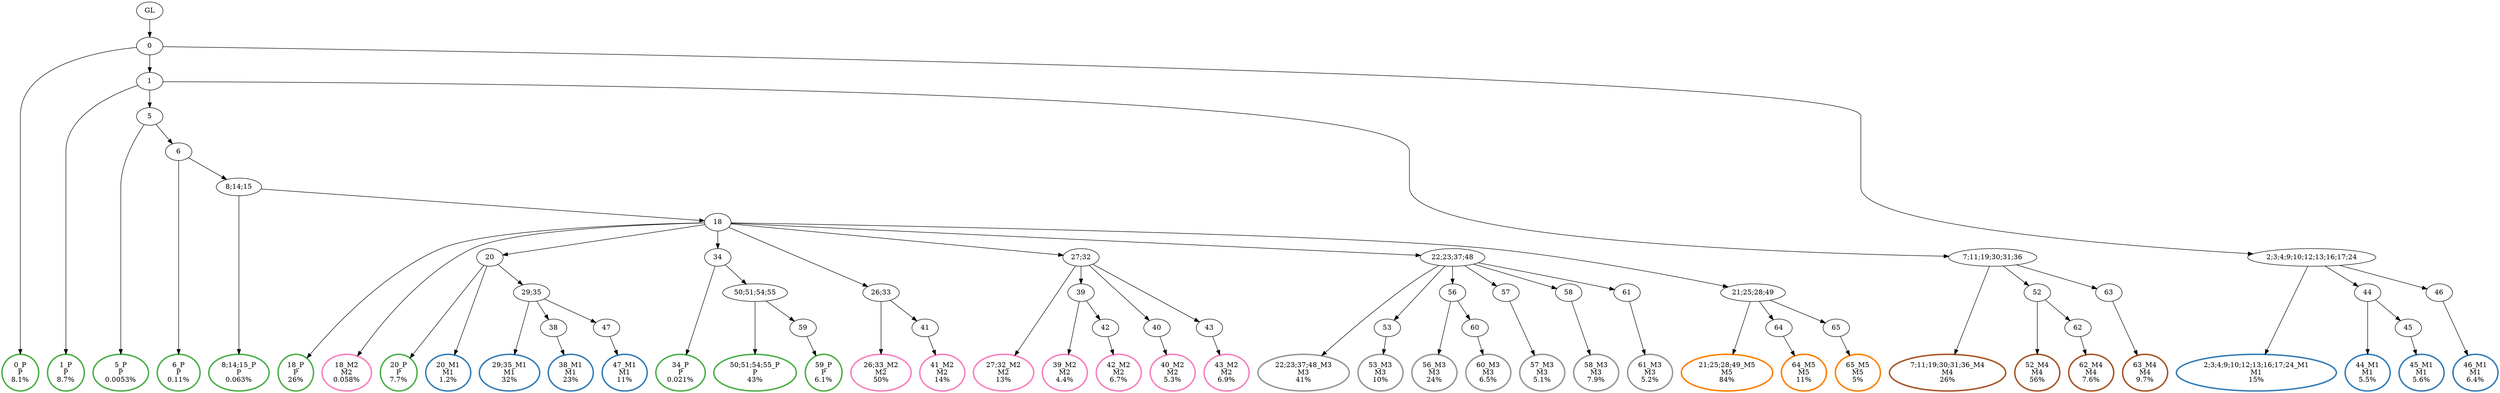 digraph T {
	{
		rank=same
		76 [penwidth=3,colorscheme=set19,color=3,label="0_P\nP\n8.1%"]
		74 [penwidth=3,colorscheme=set19,color=3,label="1_P\nP\n8.7%"]
		72 [penwidth=3,colorscheme=set19,color=3,label="5_P\nP\n0.0053%"]
		70 [penwidth=3,colorscheme=set19,color=3,label="6_P\nP\n0.11%"]
		68 [penwidth=3,colorscheme=set19,color=3,label="8;14;15_P\nP\n0.063%"]
		66 [penwidth=3,colorscheme=set19,color=3,label="18_P\nP\n26%"]
		64 [penwidth=3,colorscheme=set19,color=3,label="20_P\nP\n7.7%"]
		62 [penwidth=3,colorscheme=set19,color=3,label="34_P\nP\n0.021%"]
		60 [penwidth=3,colorscheme=set19,color=3,label="50;51;54;55_P\nP\n43%"]
		58 [penwidth=3,colorscheme=set19,color=3,label="59_P\nP\n6.1%"]
		57 [penwidth=3,colorscheme=set19,color=2,label="20_M1\nM1\n1.2%"]
		55 [penwidth=3,colorscheme=set19,color=2,label="29;35_M1\nM1\n32%"]
		53 [penwidth=3,colorscheme=set19,color=2,label="38_M1\nM1\n23%"]
		51 [penwidth=3,colorscheme=set19,color=2,label="47_M1\nM1\n11%"]
		49 [penwidth=3,colorscheme=set19,color=2,label="2;3;4;9;10;12;13;16;17;24_M1\nM1\n15%"]
		47 [penwidth=3,colorscheme=set19,color=2,label="44_M1\nM1\n5.5%"]
		45 [penwidth=3,colorscheme=set19,color=2,label="45_M1\nM1\n5.6%"]
		43 [penwidth=3,colorscheme=set19,color=2,label="46_M1\nM1\n6.4%"]
		42 [penwidth=3,colorscheme=set19,color=8,label="18_M2\nM2\n0.058%"]
		40 [penwidth=3,colorscheme=set19,color=8,label="26;33_M2\nM2\n50%"]
		38 [penwidth=3,colorscheme=set19,color=8,label="41_M2\nM2\n14%"]
		36 [penwidth=3,colorscheme=set19,color=8,label="27;32_M2\nM2\n13%"]
		34 [penwidth=3,colorscheme=set19,color=8,label="39_M2\nM2\n4.4%"]
		32 [penwidth=3,colorscheme=set19,color=8,label="42_M2\nM2\n6.7%"]
		30 [penwidth=3,colorscheme=set19,color=8,label="40_M2\nM2\n5.3%"]
		28 [penwidth=3,colorscheme=set19,color=8,label="43_M2\nM2\n6.9%"]
		26 [penwidth=3,colorscheme=set19,color=9,label="22;23;37;48_M3\nM3\n41%"]
		24 [penwidth=3,colorscheme=set19,color=9,label="53_M3\nM3\n10%"]
		22 [penwidth=3,colorscheme=set19,color=9,label="56_M3\nM3\n24%"]
		20 [penwidth=3,colorscheme=set19,color=9,label="60_M3\nM3\n6.5%"]
		18 [penwidth=3,colorscheme=set19,color=9,label="57_M3\nM3\n5.1%"]
		16 [penwidth=3,colorscheme=set19,color=9,label="58_M3\nM3\n7.9%"]
		14 [penwidth=3,colorscheme=set19,color=9,label="61_M3\nM3\n5.2%"]
		12 [penwidth=3,colorscheme=set19,color=7,label="7;11;19;30;31;36_M4\nM4\n26%"]
		10 [penwidth=3,colorscheme=set19,color=7,label="52_M4\nM4\n56%"]
		8 [penwidth=3,colorscheme=set19,color=7,label="62_M4\nM4\n7.6%"]
		6 [penwidth=3,colorscheme=set19,color=7,label="63_M4\nM4\n9.7%"]
		4 [penwidth=3,colorscheme=set19,color=5,label="21;25;28;49_M5\nM5\n84%"]
		2 [penwidth=3,colorscheme=set19,color=5,label="64_M5\nM5\n11%"]
		0 [penwidth=3,colorscheme=set19,color=5,label="65_M5\nM5\n5%"]
	}
	78 [label="GL"]
	77 [label="0"]
	75 [label="1"]
	73 [label="5"]
	71 [label="6"]
	69 [label="8;14;15"]
	67 [label="18"]
	65 [label="20"]
	63 [label="34"]
	61 [label="50;51;54;55"]
	59 [label="59"]
	56 [label="29;35"]
	54 [label="38"]
	52 [label="47"]
	50 [label="2;3;4;9;10;12;13;16;17;24"]
	48 [label="44"]
	46 [label="45"]
	44 [label="46"]
	41 [label="26;33"]
	39 [label="41"]
	37 [label="27;32"]
	35 [label="39"]
	33 [label="42"]
	31 [label="40"]
	29 [label="43"]
	27 [label="22;23;37;48"]
	25 [label="53"]
	23 [label="56"]
	21 [label="60"]
	19 [label="57"]
	17 [label="58"]
	15 [label="61"]
	13 [label="7;11;19;30;31;36"]
	11 [label="52"]
	9 [label="62"]
	7 [label="63"]
	5 [label="21;25;28;49"]
	3 [label="64"]
	1 [label="65"]
	78 -> 77
	77 -> 76
	77 -> 75
	77 -> 50
	75 -> 74
	75 -> 73
	75 -> 13
	73 -> 72
	73 -> 71
	71 -> 70
	71 -> 69
	69 -> 68
	69 -> 67
	67 -> 66
	67 -> 65
	67 -> 63
	67 -> 42
	67 -> 41
	67 -> 37
	67 -> 27
	67 -> 5
	65 -> 64
	65 -> 57
	65 -> 56
	63 -> 62
	63 -> 61
	61 -> 60
	61 -> 59
	59 -> 58
	56 -> 55
	56 -> 54
	56 -> 52
	54 -> 53
	52 -> 51
	50 -> 49
	50 -> 48
	50 -> 44
	48 -> 47
	48 -> 46
	46 -> 45
	44 -> 43
	41 -> 40
	41 -> 39
	39 -> 38
	37 -> 36
	37 -> 35
	37 -> 31
	37 -> 29
	35 -> 34
	35 -> 33
	33 -> 32
	31 -> 30
	29 -> 28
	27 -> 26
	27 -> 25
	27 -> 23
	27 -> 19
	27 -> 17
	27 -> 15
	25 -> 24
	23 -> 22
	23 -> 21
	21 -> 20
	19 -> 18
	17 -> 16
	15 -> 14
	13 -> 12
	13 -> 11
	13 -> 7
	11 -> 10
	11 -> 9
	9 -> 8
	7 -> 6
	5 -> 4
	5 -> 3
	5 -> 1
	3 -> 2
	1 -> 0
}
